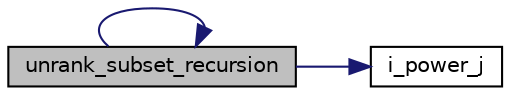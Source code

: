 digraph "unrank_subset_recursion"
{
  edge [fontname="Helvetica",fontsize="10",labelfontname="Helvetica",labelfontsize="10"];
  node [fontname="Helvetica",fontsize="10",shape=record];
  rankdir="LR";
  Node4147 [label="unrank_subset_recursion",height=0.2,width=0.4,color="black", fillcolor="grey75", style="filled", fontcolor="black"];
  Node4147 -> Node4148 [color="midnightblue",fontsize="10",style="solid",fontname="Helvetica"];
  Node4148 [label="i_power_j",height=0.2,width=0.4,color="black", fillcolor="white", style="filled",URL="$de/dc5/algebra__and__number__theory_8h.html#a39b321523e8957d701618bb5cac542b5"];
  Node4147 -> Node4147 [color="midnightblue",fontsize="10",style="solid",fontname="Helvetica"];
}
